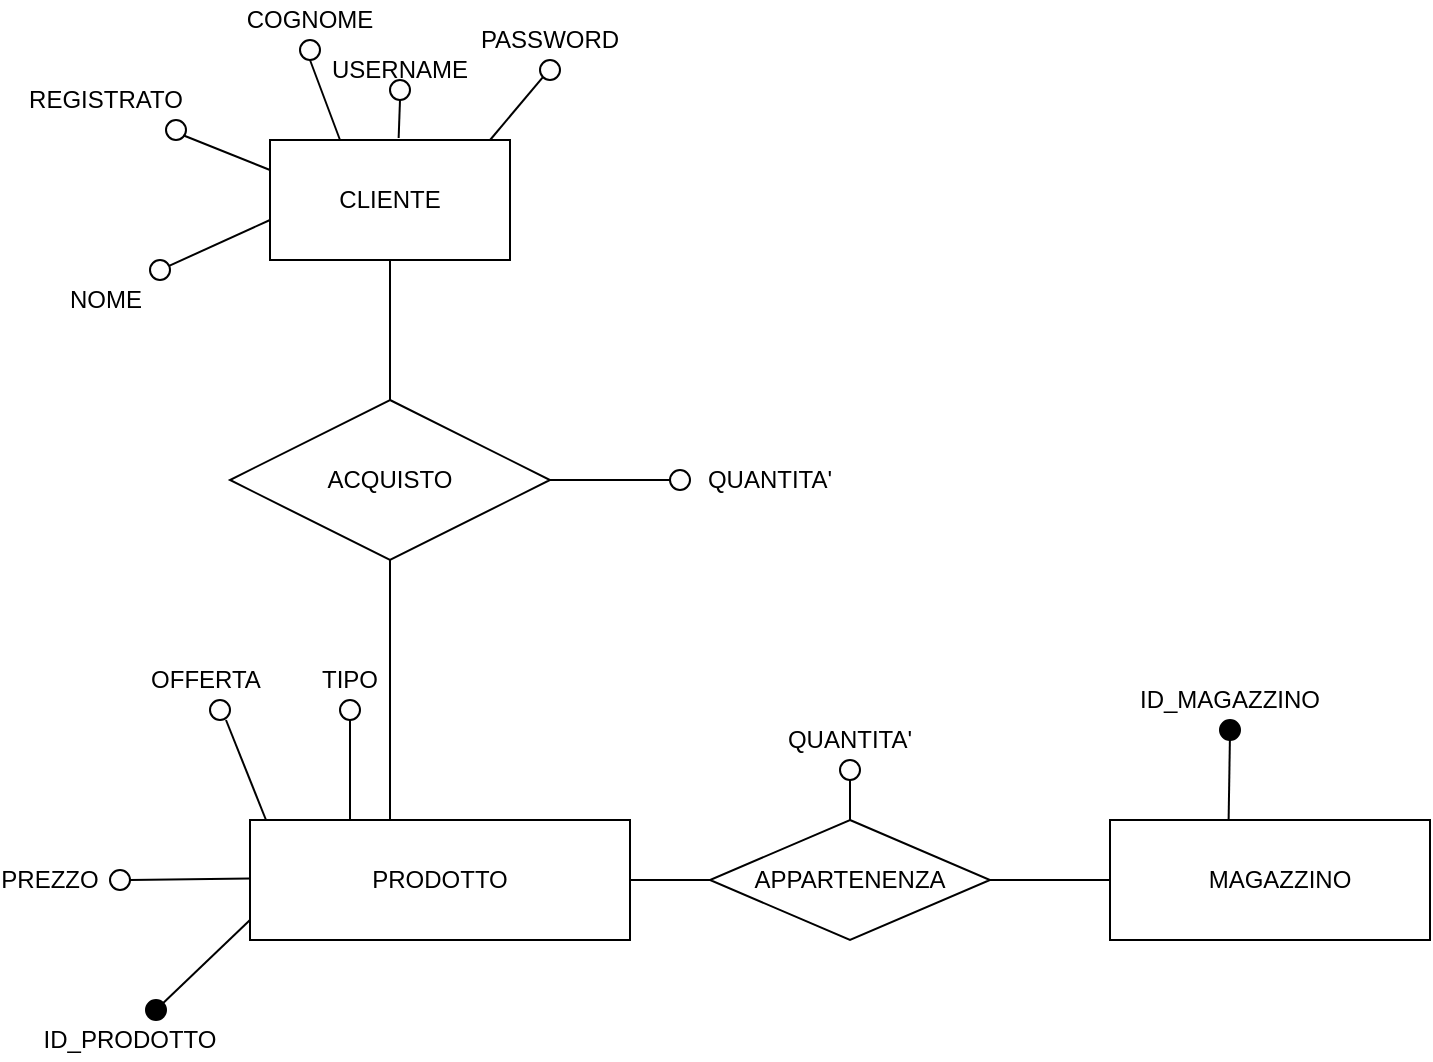 <mxfile version="14.4.8" type="github"><diagram id="qal2xUwV03HnHvQyyKJ_" name="Page-1"><mxGraphModel dx="1425" dy="799" grid="1" gridSize="10" guides="1" tooltips="1" connect="1" arrows="1" fold="1" page="1" pageScale="1" pageWidth="827" pageHeight="1169" math="0" shadow="0"><root><mxCell id="0"/><mxCell id="1" parent="0"/><mxCell id="DYOanXtXaM0NkYIehZ69-2" value="" style="rounded=0;whiteSpace=wrap;html=1;" vertex="1" parent="1"><mxGeometry x="150" y="550" width="190" height="60" as="geometry"/></mxCell><mxCell id="DYOanXtXaM0NkYIehZ69-3" value="PRODOTTO" style="text;html=1;strokeColor=none;fillColor=none;align=center;verticalAlign=middle;whiteSpace=wrap;rounded=0;" vertex="1" parent="1"><mxGeometry x="190" y="570" width="110" height="20" as="geometry"/></mxCell><mxCell id="DYOanXtXaM0NkYIehZ69-18" value="" style="endArrow=none;html=1;" edge="1" parent="1" source="DYOanXtXaM0NkYIehZ69-47"><mxGeometry width="50" height="50" relative="1" as="geometry"><mxPoint x="100" y="650" as="sourcePoint"/><mxPoint x="150" y="600" as="targetPoint"/></mxGeometry></mxCell><mxCell id="DYOanXtXaM0NkYIehZ69-20" value="ID_PRODOTTO" style="text;html=1;strokeColor=none;fillColor=none;align=center;verticalAlign=middle;whiteSpace=wrap;rounded=0;" vertex="1" parent="1"><mxGeometry x="70" y="650" width="40" height="20" as="geometry"/></mxCell><mxCell id="DYOanXtXaM0NkYIehZ69-21" value="" style="endArrow=none;html=1;" edge="1" parent="1" source="DYOanXtXaM0NkYIehZ69-45"><mxGeometry width="50" height="50" relative="1" as="geometry"><mxPoint x="80" y="579.31" as="sourcePoint"/><mxPoint x="150" y="579.31" as="targetPoint"/></mxGeometry></mxCell><mxCell id="DYOanXtXaM0NkYIehZ69-23" value="PREZZO" style="text;html=1;strokeColor=none;fillColor=none;align=center;verticalAlign=middle;whiteSpace=wrap;rounded=0;" vertex="1" parent="1"><mxGeometry x="30" y="570" width="40" height="20" as="geometry"/></mxCell><mxCell id="DYOanXtXaM0NkYIehZ69-24" value="" style="endArrow=none;html=1;" edge="1" parent="1"><mxGeometry width="50" height="50" relative="1" as="geometry"><mxPoint x="158" y="550" as="sourcePoint"/><mxPoint x="138" y="500" as="targetPoint"/></mxGeometry></mxCell><mxCell id="DYOanXtXaM0NkYIehZ69-25" value="OFFERTA" style="text;html=1;strokeColor=none;fillColor=none;align=center;verticalAlign=middle;whiteSpace=wrap;rounded=0;" vertex="1" parent="1"><mxGeometry x="98" y="470" width="60" height="20" as="geometry"/></mxCell><mxCell id="DYOanXtXaM0NkYIehZ69-26" value="" style="rhombus;whiteSpace=wrap;html=1;" vertex="1" parent="1"><mxGeometry x="380" y="550" width="140" height="60" as="geometry"/></mxCell><mxCell id="DYOanXtXaM0NkYIehZ69-27" value="" style="endArrow=none;html=1;entryX=1;entryY=0.5;entryDx=0;entryDy=0;" edge="1" parent="1" source="DYOanXtXaM0NkYIehZ69-26" target="DYOanXtXaM0NkYIehZ69-2"><mxGeometry width="50" height="50" relative="1" as="geometry"><mxPoint x="260" y="630" as="sourcePoint"/><mxPoint x="350" y="580" as="targetPoint"/></mxGeometry></mxCell><mxCell id="DYOanXtXaM0NkYIehZ69-30" value="" style="endArrow=none;html=1;" edge="1" parent="1" target="DYOanXtXaM0NkYIehZ69-31"><mxGeometry width="50" height="50" relative="1" as="geometry"><mxPoint x="200" y="550" as="sourcePoint"/><mxPoint x="200" y="490" as="targetPoint"/></mxGeometry></mxCell><mxCell id="DYOanXtXaM0NkYIehZ69-31" value="TIPO" style="text;html=1;strokeColor=none;fillColor=none;align=center;verticalAlign=middle;whiteSpace=wrap;rounded=0;" vertex="1" parent="1"><mxGeometry x="180" y="470" width="40" height="20" as="geometry"/></mxCell><mxCell id="DYOanXtXaM0NkYIehZ69-32" value="APPARTENENZA" style="text;html=1;strokeColor=none;fillColor=none;align=center;verticalAlign=middle;whiteSpace=wrap;rounded=0;" vertex="1" parent="1"><mxGeometry x="420" y="570" width="60" height="20" as="geometry"/></mxCell><mxCell id="DYOanXtXaM0NkYIehZ69-35" value="" style="endArrow=none;html=1;" edge="1" parent="1" target="DYOanXtXaM0NkYIehZ69-36"><mxGeometry width="50" height="50" relative="1" as="geometry"><mxPoint x="520" y="580" as="sourcePoint"/><mxPoint x="570" y="580" as="targetPoint"/></mxGeometry></mxCell><mxCell id="DYOanXtXaM0NkYIehZ69-36" value="" style="rounded=0;whiteSpace=wrap;html=1;" vertex="1" parent="1"><mxGeometry x="580" y="550" width="160" height="60" as="geometry"/></mxCell><mxCell id="DYOanXtXaM0NkYIehZ69-37" value="MAGAZZINO" style="text;html=1;strokeColor=none;fillColor=none;align=center;verticalAlign=middle;whiteSpace=wrap;rounded=0;" vertex="1" parent="1"><mxGeometry x="640" y="570" width="50" height="20" as="geometry"/></mxCell><mxCell id="DYOanXtXaM0NkYIehZ69-38" value="" style="endArrow=none;html=1;" edge="1" parent="1" source="DYOanXtXaM0NkYIehZ69-50"><mxGeometry width="50" height="50" relative="1" as="geometry"><mxPoint x="639.31" y="550" as="sourcePoint"/><mxPoint x="639.31" y="500" as="targetPoint"/></mxGeometry></mxCell><mxCell id="DYOanXtXaM0NkYIehZ69-39" value="" style="endArrow=none;html=1;" edge="1" parent="1"><mxGeometry width="50" height="50" relative="1" as="geometry"><mxPoint x="450" y="550" as="sourcePoint"/><mxPoint x="450" y="520" as="targetPoint"/></mxGeometry></mxCell><mxCell id="DYOanXtXaM0NkYIehZ69-41" value="QUANTITA'" style="text;html=1;strokeColor=none;fillColor=none;align=center;verticalAlign=middle;whiteSpace=wrap;rounded=0;" vertex="1" parent="1"><mxGeometry x="430" y="500" width="40" height="20" as="geometry"/></mxCell><mxCell id="DYOanXtXaM0NkYIehZ69-42" value="ID_MAGAZZINO" style="text;html=1;strokeColor=none;fillColor=none;align=center;verticalAlign=middle;whiteSpace=wrap;rounded=0;" vertex="1" parent="1"><mxGeometry x="620" y="480" width="40" height="20" as="geometry"/></mxCell><mxCell id="DYOanXtXaM0NkYIehZ69-43" value="" style="ellipse;whiteSpace=wrap;html=1;" vertex="1" parent="1"><mxGeometry x="195" y="490" width="10" height="10" as="geometry"/></mxCell><mxCell id="DYOanXtXaM0NkYIehZ69-44" value="" style="ellipse;whiteSpace=wrap;html=1;" vertex="1" parent="1"><mxGeometry x="130" y="490" width="10" height="10" as="geometry"/></mxCell><mxCell id="DYOanXtXaM0NkYIehZ69-45" value="" style="ellipse;whiteSpace=wrap;html=1;" vertex="1" parent="1"><mxGeometry x="80" y="575" width="10" height="10" as="geometry"/></mxCell><mxCell id="DYOanXtXaM0NkYIehZ69-46" value="" style="endArrow=none;html=1;" edge="1" parent="1" target="DYOanXtXaM0NkYIehZ69-45"><mxGeometry width="50" height="50" relative="1" as="geometry"><mxPoint x="80" y="579.31" as="sourcePoint"/><mxPoint x="150" y="579.31" as="targetPoint"/></mxGeometry></mxCell><mxCell id="DYOanXtXaM0NkYIehZ69-47" value="" style="ellipse;whiteSpace=wrap;html=1;fillColor=#000000;" vertex="1" parent="1"><mxGeometry x="98" y="640" width="10" height="10" as="geometry"/></mxCell><mxCell id="DYOanXtXaM0NkYIehZ69-48" value="" style="endArrow=none;html=1;" edge="1" parent="1" target="DYOanXtXaM0NkYIehZ69-47"><mxGeometry width="50" height="50" relative="1" as="geometry"><mxPoint x="100" y="650" as="sourcePoint"/><mxPoint x="150" y="600" as="targetPoint"/></mxGeometry></mxCell><mxCell id="DYOanXtXaM0NkYIehZ69-49" value="" style="ellipse;whiteSpace=wrap;html=1;" vertex="1" parent="1"><mxGeometry x="445" y="520" width="10" height="10" as="geometry"/></mxCell><mxCell id="DYOanXtXaM0NkYIehZ69-50" value="" style="ellipse;whiteSpace=wrap;html=1;fillColor=#000000;" vertex="1" parent="1"><mxGeometry x="635" y="500" width="10" height="10" as="geometry"/></mxCell><mxCell id="DYOanXtXaM0NkYIehZ69-51" value="" style="endArrow=none;html=1;" edge="1" parent="1" target="DYOanXtXaM0NkYIehZ69-50"><mxGeometry width="50" height="50" relative="1" as="geometry"><mxPoint x="639.31" y="550" as="sourcePoint"/><mxPoint x="639.31" y="500" as="targetPoint"/></mxGeometry></mxCell><mxCell id="DYOanXtXaM0NkYIehZ69-52" value="" style="endArrow=none;html=1;" edge="1" parent="1"><mxGeometry width="50" height="50" relative="1" as="geometry"><mxPoint x="220" y="550" as="sourcePoint"/><mxPoint x="220" y="420" as="targetPoint"/></mxGeometry></mxCell><mxCell id="DYOanXtXaM0NkYIehZ69-53" value="" style="rhombus;whiteSpace=wrap;html=1;" vertex="1" parent="1"><mxGeometry x="140" y="340" width="160" height="80" as="geometry"/></mxCell><mxCell id="DYOanXtXaM0NkYIehZ69-54" value="" style="endArrow=none;html=1;" edge="1" parent="1" target="DYOanXtXaM0NkYIehZ69-55"><mxGeometry width="50" height="50" relative="1" as="geometry"><mxPoint x="220" y="340" as="sourcePoint"/><mxPoint x="220" y="240" as="targetPoint"/></mxGeometry></mxCell><mxCell id="DYOanXtXaM0NkYIehZ69-55" value="" style="rounded=0;whiteSpace=wrap;html=1;" vertex="1" parent="1"><mxGeometry x="160" y="210" width="120" height="60" as="geometry"/></mxCell><mxCell id="DYOanXtXaM0NkYIehZ69-56" value="CLIENTE" style="text;html=1;strokeColor=none;fillColor=none;align=center;verticalAlign=middle;whiteSpace=wrap;rounded=0;" vertex="1" parent="1"><mxGeometry x="200" y="230" width="40" height="20" as="geometry"/></mxCell><mxCell id="DYOanXtXaM0NkYIehZ69-57" value="ACQUISTO" style="text;html=1;strokeColor=none;fillColor=none;align=center;verticalAlign=middle;whiteSpace=wrap;rounded=0;" vertex="1" parent="1"><mxGeometry x="200" y="370" width="40" height="20" as="geometry"/></mxCell><mxCell id="DYOanXtXaM0NkYIehZ69-58" value="" style="endArrow=none;html=1;" edge="1" parent="1" source="DYOanXtXaM0NkYIehZ69-62"><mxGeometry width="50" height="50" relative="1" as="geometry"><mxPoint x="300" y="380" as="sourcePoint"/><mxPoint x="360" y="380" as="targetPoint"/></mxGeometry></mxCell><mxCell id="DYOanXtXaM0NkYIehZ69-60" value="QUANTITA'" style="text;html=1;strokeColor=none;fillColor=none;align=center;verticalAlign=middle;whiteSpace=wrap;rounded=0;" vertex="1" parent="1"><mxGeometry x="390" y="370" width="40" height="20" as="geometry"/></mxCell><mxCell id="DYOanXtXaM0NkYIehZ69-62" value="" style="ellipse;whiteSpace=wrap;html=1;" vertex="1" parent="1"><mxGeometry x="360" y="375" width="10" height="10" as="geometry"/></mxCell><mxCell id="DYOanXtXaM0NkYIehZ69-63" value="" style="endArrow=none;html=1;" edge="1" parent="1" target="DYOanXtXaM0NkYIehZ69-62"><mxGeometry width="50" height="50" relative="1" as="geometry"><mxPoint x="300" y="380" as="sourcePoint"/><mxPoint x="360" y="380" as="targetPoint"/></mxGeometry></mxCell><mxCell id="DYOanXtXaM0NkYIehZ69-66" value="" style="endArrow=none;html=1;entryX=0;entryY=0.25;entryDx=0;entryDy=0;" edge="1" parent="1" target="DYOanXtXaM0NkYIehZ69-55"><mxGeometry width="50" height="50" relative="1" as="geometry"><mxPoint x="110" y="205" as="sourcePoint"/><mxPoint x="115" y="211.111" as="targetPoint"/></mxGeometry></mxCell><mxCell id="DYOanXtXaM0NkYIehZ69-69" value="REGISTRATO" style="text;html=1;strokeColor=none;fillColor=none;align=center;verticalAlign=middle;whiteSpace=wrap;rounded=0;" vertex="1" parent="1"><mxGeometry x="58" y="180" width="40" height="20" as="geometry"/></mxCell><mxCell id="DYOanXtXaM0NkYIehZ69-74" value="" style="ellipse;whiteSpace=wrap;html=1;" vertex="1" parent="1"><mxGeometry x="108" y="200" width="10" height="10" as="geometry"/></mxCell><mxCell id="DYOanXtXaM0NkYIehZ69-77" value="" style="endArrow=none;html=1;" edge="1" parent="1" source="DYOanXtXaM0NkYIehZ69-82"><mxGeometry width="50" height="50" relative="1" as="geometry"><mxPoint x="110" y="270" as="sourcePoint"/><mxPoint x="160" y="250" as="targetPoint"/></mxGeometry></mxCell><mxCell id="DYOanXtXaM0NkYIehZ69-79" value="NOME" style="text;html=1;strokeColor=none;fillColor=none;align=center;verticalAlign=middle;whiteSpace=wrap;rounded=0;" vertex="1" parent="1"><mxGeometry x="58" y="280" width="40" height="20" as="geometry"/></mxCell><mxCell id="DYOanXtXaM0NkYIehZ69-80" value="COGNOME" style="text;html=1;strokeColor=none;fillColor=none;align=center;verticalAlign=middle;whiteSpace=wrap;rounded=0;" vertex="1" parent="1"><mxGeometry x="160" y="140" width="40" height="20" as="geometry"/></mxCell><mxCell id="DYOanXtXaM0NkYIehZ69-81" value="" style="endArrow=none;html=1;entryX=0;entryY=0.25;entryDx=0;entryDy=0;exitX=0.5;exitY=1;exitDx=0;exitDy=0;" edge="1" parent="1"><mxGeometry width="50" height="50" relative="1" as="geometry"><mxPoint x="180" y="170" as="sourcePoint"/><mxPoint x="195" y="210" as="targetPoint"/></mxGeometry></mxCell><mxCell id="DYOanXtXaM0NkYIehZ69-82" value="" style="ellipse;whiteSpace=wrap;html=1;" vertex="1" parent="1"><mxGeometry x="100" y="270" width="10" height="10" as="geometry"/></mxCell><mxCell id="DYOanXtXaM0NkYIehZ69-84" value="" style="ellipse;whiteSpace=wrap;html=1;" vertex="1" parent="1"><mxGeometry x="175" y="160" width="10" height="10" as="geometry"/></mxCell><mxCell id="DYOanXtXaM0NkYIehZ69-87" value="USERNAME" style="text;html=1;strokeColor=none;fillColor=none;align=center;verticalAlign=middle;whiteSpace=wrap;rounded=0;" vertex="1" parent="1"><mxGeometry x="210" y="170" width="30" height="10" as="geometry"/></mxCell><mxCell id="DYOanXtXaM0NkYIehZ69-88" value="PASSWORD" style="text;html=1;strokeColor=none;fillColor=none;align=center;verticalAlign=middle;whiteSpace=wrap;rounded=0;" vertex="1" parent="1"><mxGeometry x="280" y="150" width="40" height="20" as="geometry"/></mxCell><mxCell id="DYOanXtXaM0NkYIehZ69-89" value="" style="ellipse;whiteSpace=wrap;html=1;" vertex="1" parent="1"><mxGeometry x="295" y="170" width="10" height="10" as="geometry"/></mxCell><mxCell id="DYOanXtXaM0NkYIehZ69-90" value="" style="ellipse;whiteSpace=wrap;html=1;" vertex="1" parent="1"><mxGeometry x="220" y="180" width="10" height="10" as="geometry"/></mxCell><mxCell id="DYOanXtXaM0NkYIehZ69-91" value="" style="endArrow=none;html=1;entryX=0.536;entryY=-0.016;entryDx=0;entryDy=0;exitX=0.5;exitY=1;exitDx=0;exitDy=0;entryPerimeter=0;" edge="1" parent="1" target="DYOanXtXaM0NkYIehZ69-55"><mxGeometry width="50" height="50" relative="1" as="geometry"><mxPoint x="225" y="190" as="sourcePoint"/><mxPoint x="240" y="230" as="targetPoint"/></mxGeometry></mxCell><mxCell id="DYOanXtXaM0NkYIehZ69-92" value="" style="endArrow=none;html=1;entryX=0.917;entryY=0;entryDx=0;entryDy=0;exitX=0;exitY=1;exitDx=0;exitDy=0;entryPerimeter=0;" edge="1" parent="1" source="DYOanXtXaM0NkYIehZ69-89" target="DYOanXtXaM0NkYIehZ69-55"><mxGeometry width="50" height="50" relative="1" as="geometry"><mxPoint x="285" y="190" as="sourcePoint"/><mxPoint x="300" y="230" as="targetPoint"/></mxGeometry></mxCell></root></mxGraphModel></diagram></mxfile>